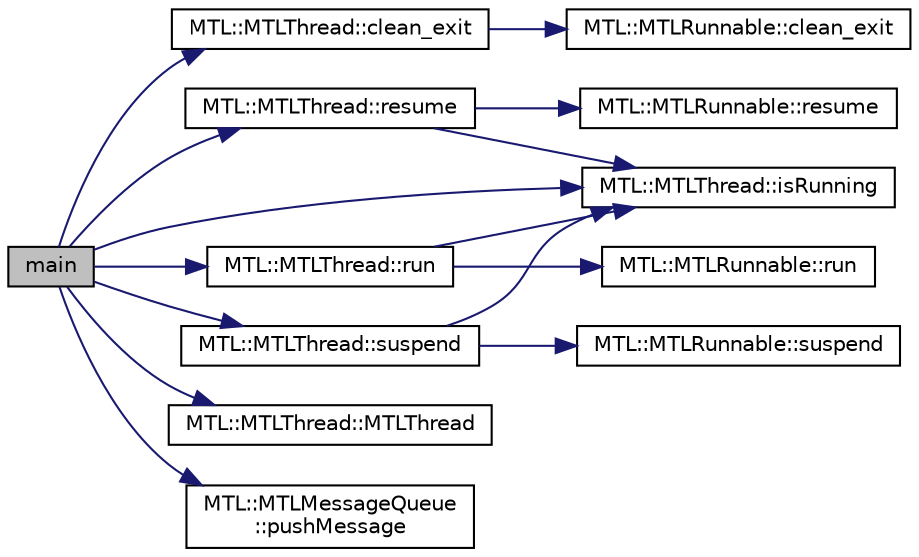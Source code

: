 digraph "main"
{
 // LATEX_PDF_SIZE
  edge [fontname="Helvetica",fontsize="10",labelfontname="Helvetica",labelfontsize="10"];
  node [fontname="Helvetica",fontsize="10",shape=record];
  rankdir="LR";
  Node1 [label="main",height=0.2,width=0.4,color="black", fillcolor="grey75", style="filled", fontcolor="black",tooltip=" "];
  Node1 -> Node2 [color="midnightblue",fontsize="10",style="solid"];
  Node2 [label="MTL::MTLThread::clean_exit",height=0.2,width=0.4,color="black", fillcolor="white", style="filled",URL="$dd/df5/classMTL_1_1MTLThread.html#a4e0db8979d8f4559f7d6dda6fa537e61",tooltip="A clean Exit of the Thread."];
  Node2 -> Node3 [color="midnightblue",fontsize="10",style="solid"];
  Node3 [label="MTL::MTLRunnable::clean_exit",height=0.2,width=0.4,color="black", fillcolor="white", style="filled",URL="$d8/da7/classMTL_1_1MTLRunnable.html#a4a3986deafa1d9319b7b581780713f1b",tooltip="A clean Exit of the runnable."];
  Node1 -> Node4 [color="midnightblue",fontsize="10",style="solid"];
  Node4 [label="MTL::MTLThread::isRunning",height=0.2,width=0.4,color="black", fillcolor="white", style="filled",URL="$dd/df5/classMTL_1_1MTLThread.html#aec8cfd545b4830ea113b3f025d8fa83f",tooltip="Check if the thread is running."];
  Node1 -> Node5 [color="midnightblue",fontsize="10",style="solid"];
  Node5 [label="MTL::MTLThread::MTLThread",height=0.2,width=0.4,color="black", fillcolor="white", style="filled",URL="$dd/df5/classMTL_1_1MTLThread.html#a4c5b32a271ce07ba35636bc42db44467",tooltip="Construct a new MTLThread object."];
  Node1 -> Node6 [color="midnightblue",fontsize="10",style="solid"];
  Node6 [label="MTL::MTLMessageQueue\l::pushMessage",height=0.2,width=0.4,color="black", fillcolor="white", style="filled",URL="$d4/d50/classMTL_1_1MTLMessageQueue.html#ac28ac4dacf9e904ea854999abbd2626e",tooltip="Add a message to the queue."];
  Node1 -> Node7 [color="midnightblue",fontsize="10",style="solid"];
  Node7 [label="MTL::MTLThread::resume",height=0.2,width=0.4,color="black", fillcolor="white", style="filled",URL="$dd/df5/classMTL_1_1MTLThread.html#ad62b50a316b512dd10912a08abdd9812",tooltip="Resume the thread."];
  Node7 -> Node4 [color="midnightblue",fontsize="10",style="solid"];
  Node7 -> Node8 [color="midnightblue",fontsize="10",style="solid"];
  Node8 [label="MTL::MTLRunnable::resume",height=0.2,width=0.4,color="black", fillcolor="white", style="filled",URL="$d8/da7/classMTL_1_1MTLRunnable.html#ae33676898719dfa9b8c49103f2097a31",tooltip="Resume the runnable."];
  Node1 -> Node9 [color="midnightblue",fontsize="10",style="solid"];
  Node9 [label="MTL::MTLThread::run",height=0.2,width=0.4,color="black", fillcolor="white", style="filled",URL="$dd/df5/classMTL_1_1MTLThread.html#a2fedbec7c31e994cd79837898833954d",tooltip="Start the thread."];
  Node9 -> Node4 [color="midnightblue",fontsize="10",style="solid"];
  Node9 -> Node10 [color="midnightblue",fontsize="10",style="solid"];
  Node10 [label="MTL::MTLRunnable::run",height=0.2,width=0.4,color="black", fillcolor="white", style="filled",URL="$d8/da7/classMTL_1_1MTLRunnable.html#aace6740637b130b019b9b42a1bf11e02",tooltip="Run the runnable."];
  Node1 -> Node11 [color="midnightblue",fontsize="10",style="solid"];
  Node11 [label="MTL::MTLThread::suspend",height=0.2,width=0.4,color="black", fillcolor="white", style="filled",URL="$dd/df5/classMTL_1_1MTLThread.html#a5ba20becb7f7151d5ff4487ec446cddc",tooltip="Suspend the thread."];
  Node11 -> Node4 [color="midnightblue",fontsize="10",style="solid"];
  Node11 -> Node12 [color="midnightblue",fontsize="10",style="solid"];
  Node12 [label="MTL::MTLRunnable::suspend",height=0.2,width=0.4,color="black", fillcolor="white", style="filled",URL="$d8/da7/classMTL_1_1MTLRunnable.html#a4cb89fd1eee760d5a8acde74c1d5d59e",tooltip="Suspend the runnable."];
}
